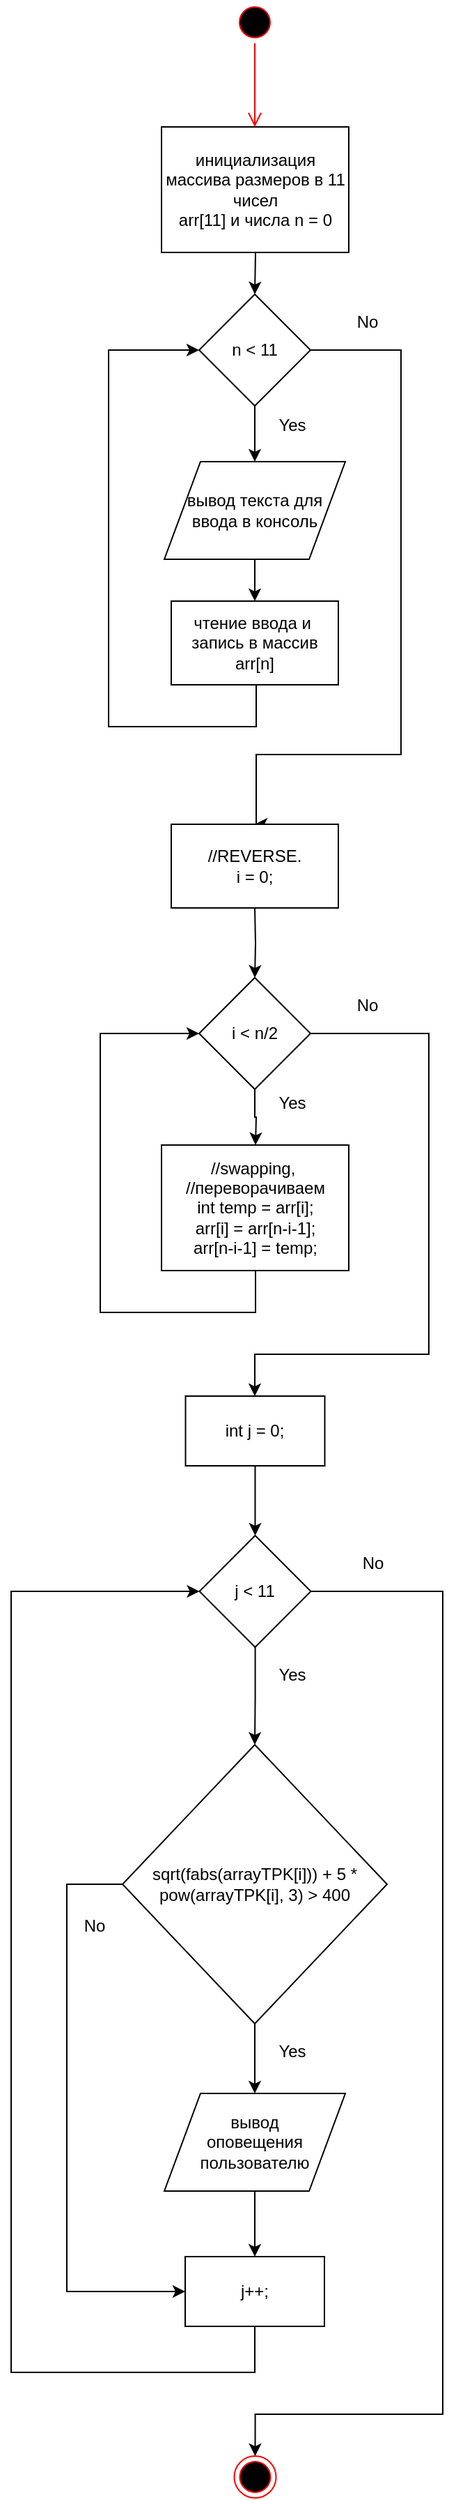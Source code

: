 <mxfile version="12.9.9" type="device"><diagram id="fzzbtUOzsexOFllJe6Xj" name="Page-1"><mxGraphModel dx="2031" dy="1103" grid="1" gridSize="10" guides="1" tooltips="1" connect="1" arrows="1" fold="1" page="1" pageScale="1" pageWidth="850" pageHeight="1100" math="0" shadow="0"><root><mxCell id="0"/><mxCell id="1" parent="0"/><mxCell id="8c7SDnOBH-akUl6vCtR_-1" value="" style="ellipse;html=1;shape=startState;fillColor=#000000;strokeColor=#ff0000;" vertex="1" parent="1"><mxGeometry x="410" y="30" width="30" height="30" as="geometry"/></mxCell><mxCell id="8c7SDnOBH-akUl6vCtR_-2" value="" style="edgeStyle=orthogonalEdgeStyle;html=1;verticalAlign=bottom;endArrow=open;endSize=8;strokeColor=#ff0000;" edge="1" source="8c7SDnOBH-akUl6vCtR_-1" parent="1"><mxGeometry relative="1" as="geometry"><mxPoint x="425" y="120" as="targetPoint"/></mxGeometry></mxCell><mxCell id="8c7SDnOBH-akUl6vCtR_-10" style="edgeStyle=orthogonalEdgeStyle;rounded=0;orthogonalLoop=1;jettySize=auto;html=1;entryX=0.5;entryY=0;entryDx=0;entryDy=0;" edge="1" parent="1" target="8c7SDnOBH-akUl6vCtR_-9"><mxGeometry relative="1" as="geometry"><mxPoint x="425.5" y="210" as="sourcePoint"/></mxGeometry></mxCell><mxCell id="8c7SDnOBH-akUl6vCtR_-13" style="edgeStyle=orthogonalEdgeStyle;rounded=0;orthogonalLoop=1;jettySize=auto;html=1;entryX=0;entryY=0.5;entryDx=0;entryDy=0;exitX=0.5;exitY=1;exitDx=0;exitDy=0;" edge="1" parent="1" source="8c7SDnOBH-akUl6vCtR_-27" target="8c7SDnOBH-akUl6vCtR_-9"><mxGeometry relative="1" as="geometry"><mxPoint x="425.5" y="550" as="sourcePoint"/><Array as="points"><mxPoint x="426" y="520"/><mxPoint x="426" y="550"/><mxPoint x="320" y="550"/><mxPoint x="320" y="280"/></Array></mxGeometry></mxCell><mxCell id="8c7SDnOBH-akUl6vCtR_-11" style="edgeStyle=orthogonalEdgeStyle;rounded=0;orthogonalLoop=1;jettySize=auto;html=1;entryX=0.5;entryY=0;entryDx=0;entryDy=0;" edge="1" parent="1" source="8c7SDnOBH-akUl6vCtR_-9"><mxGeometry relative="1" as="geometry"><mxPoint x="425" y="360" as="targetPoint"/></mxGeometry></mxCell><mxCell id="8c7SDnOBH-akUl6vCtR_-17" style="edgeStyle=orthogonalEdgeStyle;rounded=0;orthogonalLoop=1;jettySize=auto;html=1;entryX=0.5;entryY=0;entryDx=0;entryDy=0;" edge="1" parent="1" source="8c7SDnOBH-akUl6vCtR_-9"><mxGeometry relative="1" as="geometry"><mxPoint x="425" y="620" as="targetPoint"/><Array as="points"><mxPoint x="530" y="280"/><mxPoint x="530" y="570"/><mxPoint x="426" y="570"/></Array></mxGeometry></mxCell><mxCell id="8c7SDnOBH-akUl6vCtR_-9" value="n &amp;lt; 11" style="rhombus;whiteSpace=wrap;html=1;" vertex="1" parent="1"><mxGeometry x="385" y="240" width="80" height="80" as="geometry"/></mxCell><mxCell id="8c7SDnOBH-akUl6vCtR_-12" value="Yes" style="text;html=1;strokeColor=none;fillColor=none;align=center;verticalAlign=middle;whiteSpace=wrap;rounded=0;" vertex="1" parent="1"><mxGeometry x="432" y="324" width="40" height="20" as="geometry"/></mxCell><mxCell id="8c7SDnOBH-akUl6vCtR_-14" value="No" style="text;html=1;strokeColor=none;fillColor=none;align=center;verticalAlign=middle;whiteSpace=wrap;rounded=0;" vertex="1" parent="1"><mxGeometry x="485.5" y="250" width="40" height="20" as="geometry"/></mxCell><mxCell id="8c7SDnOBH-akUl6vCtR_-19" style="edgeStyle=orthogonalEdgeStyle;rounded=0;orthogonalLoop=1;jettySize=auto;html=1;entryX=0.5;entryY=0;entryDx=0;entryDy=0;" edge="1" parent="1" target="8c7SDnOBH-akUl6vCtR_-18"><mxGeometry relative="1" as="geometry"><mxPoint x="425" y="680" as="sourcePoint"/></mxGeometry></mxCell><mxCell id="8c7SDnOBH-akUl6vCtR_-21" style="edgeStyle=orthogonalEdgeStyle;rounded=0;orthogonalLoop=1;jettySize=auto;html=1;entryX=0.5;entryY=0;entryDx=0;entryDy=0;" edge="1" parent="1" source="8c7SDnOBH-akUl6vCtR_-18"><mxGeometry relative="1" as="geometry"><mxPoint x="425.5" y="850" as="targetPoint"/></mxGeometry></mxCell><mxCell id="8c7SDnOBH-akUl6vCtR_-25" style="edgeStyle=orthogonalEdgeStyle;rounded=0;orthogonalLoop=1;jettySize=auto;html=1;" edge="1" parent="1" source="8c7SDnOBH-akUl6vCtR_-18"><mxGeometry relative="1" as="geometry"><mxPoint x="425" y="1030" as="targetPoint"/><Array as="points"><mxPoint x="550" y="770"/><mxPoint x="550" y="1000"/><mxPoint x="425" y="1000"/></Array></mxGeometry></mxCell><mxCell id="8c7SDnOBH-akUl6vCtR_-18" value="i &amp;lt; n/2" style="rhombus;whiteSpace=wrap;html=1;" vertex="1" parent="1"><mxGeometry x="385" y="730" width="80" height="80" as="geometry"/></mxCell><mxCell id="8c7SDnOBH-akUl6vCtR_-22" style="edgeStyle=orthogonalEdgeStyle;rounded=0;orthogonalLoop=1;jettySize=auto;html=1;entryX=0;entryY=0.5;entryDx=0;entryDy=0;" edge="1" parent="1" target="8c7SDnOBH-akUl6vCtR_-18"><mxGeometry relative="1" as="geometry"><mxPoint x="425.5" y="940" as="sourcePoint"/><Array as="points"><mxPoint x="426" y="970"/><mxPoint x="314" y="970"/><mxPoint x="314" y="770"/></Array></mxGeometry></mxCell><mxCell id="8c7SDnOBH-akUl6vCtR_-23" value="Yes" style="text;html=1;strokeColor=none;fillColor=none;align=center;verticalAlign=middle;whiteSpace=wrap;rounded=0;" vertex="1" parent="1"><mxGeometry x="432" y="810" width="40" height="20" as="geometry"/></mxCell><mxCell id="8c7SDnOBH-akUl6vCtR_-26" value="No" style="text;html=1;strokeColor=none;fillColor=none;align=center;verticalAlign=middle;whiteSpace=wrap;rounded=0;" vertex="1" parent="1"><mxGeometry x="485.5" y="740" width="40" height="20" as="geometry"/></mxCell><mxCell id="8c7SDnOBH-akUl6vCtR_-27" value="чтение ввода и&amp;nbsp;&lt;br&gt;запись в массив&lt;br&gt;arr[n]" style="rounded=0;whiteSpace=wrap;html=1;" vertex="1" parent="1"><mxGeometry x="365" y="460" width="120" height="60" as="geometry"/></mxCell><mxCell id="8c7SDnOBH-akUl6vCtR_-28" value="//REVERSE.&lt;br&gt;i = 0;" style="rounded=0;whiteSpace=wrap;html=1;" vertex="1" parent="1"><mxGeometry x="365" y="620" width="120" height="60" as="geometry"/></mxCell><mxCell id="8c7SDnOBH-akUl6vCtR_-29" value="//swapping,&amp;nbsp;&lt;br&gt;//переворачиваем&lt;br&gt;int temp = arr[i];&lt;br&gt;arr[i] = arr[n-i-1];&lt;br&gt;arr[n-i-1] = temp;" style="rounded=0;whiteSpace=wrap;html=1;" vertex="1" parent="1"><mxGeometry x="358" y="850" width="134.5" height="90" as="geometry"/></mxCell><mxCell id="8c7SDnOBH-akUl6vCtR_-30" value="инициализация массива размеров в 11 чисел&lt;br&gt;arr[11] и числа n = 0" style="rounded=0;whiteSpace=wrap;html=1;" vertex="1" parent="1"><mxGeometry x="358" y="120" width="134.5" height="90" as="geometry"/></mxCell><mxCell id="8c7SDnOBH-akUl6vCtR_-36" value="" style="edgeStyle=orthogonalEdgeStyle;rounded=0;orthogonalLoop=1;jettySize=auto;html=1;" edge="1" parent="1" source="8c7SDnOBH-akUl6vCtR_-31" target="8c7SDnOBH-akUl6vCtR_-35"><mxGeometry relative="1" as="geometry"/></mxCell><mxCell id="8c7SDnOBH-akUl6vCtR_-55" style="edgeStyle=orthogonalEdgeStyle;rounded=0;orthogonalLoop=1;jettySize=auto;html=1;entryX=0;entryY=0.5;entryDx=0;entryDy=0;" edge="1" parent="1" source="8c7SDnOBH-akUl6vCtR_-31" target="8c7SDnOBH-akUl6vCtR_-39"><mxGeometry relative="1" as="geometry"><mxPoint x="300" y="1630" as="targetPoint"/><Array as="points"><mxPoint x="290" y="1380"/><mxPoint x="290" y="1672"/></Array></mxGeometry></mxCell><mxCell id="8c7SDnOBH-akUl6vCtR_-31" value="sqrt(fabs(arrayTPK[i])) + 5 * pow(arrayTPK[i], 3) &amp;gt; 400" style="rhombus;whiteSpace=wrap;html=1;" vertex="1" parent="1"><mxGeometry x="330" y="1280" width="190" height="200" as="geometry"/></mxCell><mxCell id="8c7SDnOBH-akUl6vCtR_-34" style="edgeStyle=orthogonalEdgeStyle;rounded=0;orthogonalLoop=1;jettySize=auto;html=1;entryX=0.5;entryY=0;entryDx=0;entryDy=0;" edge="1" parent="1" source="8c7SDnOBH-akUl6vCtR_-33" target="8c7SDnOBH-akUl6vCtR_-27"><mxGeometry relative="1" as="geometry"/></mxCell><mxCell id="8c7SDnOBH-akUl6vCtR_-33" value="вывод текста для &lt;br&gt;ввода в консоль" style="shape=parallelogram;perimeter=parallelogramPerimeter;whiteSpace=wrap;html=1;" vertex="1" parent="1"><mxGeometry x="360" y="360" width="130" height="70" as="geometry"/></mxCell><mxCell id="8c7SDnOBH-akUl6vCtR_-43" style="edgeStyle=orthogonalEdgeStyle;rounded=0;orthogonalLoop=1;jettySize=auto;html=1;entryX=0.5;entryY=0;entryDx=0;entryDy=0;" edge="1" parent="1" source="8c7SDnOBH-akUl6vCtR_-35" target="8c7SDnOBH-akUl6vCtR_-39"><mxGeometry relative="1" as="geometry"/></mxCell><mxCell id="8c7SDnOBH-akUl6vCtR_-35" value="вывод&lt;br&gt;оповещения&lt;br&gt;пользователю" style="shape=parallelogram;perimeter=parallelogramPerimeter;whiteSpace=wrap;html=1;" vertex="1" parent="1"><mxGeometry x="360" y="1530" width="130" height="70" as="geometry"/></mxCell><mxCell id="8c7SDnOBH-akUl6vCtR_-37" value="Yes" style="text;html=1;strokeColor=none;fillColor=none;align=center;verticalAlign=middle;whiteSpace=wrap;rounded=0;" vertex="1" parent="1"><mxGeometry x="432" y="1220" width="40" height="20" as="geometry"/></mxCell><mxCell id="8c7SDnOBH-akUl6vCtR_-38" value="Yes" style="text;html=1;strokeColor=none;fillColor=none;align=center;verticalAlign=middle;whiteSpace=wrap;rounded=0;" vertex="1" parent="1"><mxGeometry x="431.5" y="1490" width="40" height="20" as="geometry"/></mxCell><mxCell id="8c7SDnOBH-akUl6vCtR_-48" style="edgeStyle=orthogonalEdgeStyle;rounded=0;orthogonalLoop=1;jettySize=auto;html=1;entryX=0;entryY=0.5;entryDx=0;entryDy=0;" edge="1" parent="1" source="8c7SDnOBH-akUl6vCtR_-39" target="8c7SDnOBH-akUl6vCtR_-45"><mxGeometry relative="1" as="geometry"><Array as="points"><mxPoint x="425" y="1730"/><mxPoint x="250" y="1730"/><mxPoint x="250" y="1170"/></Array></mxGeometry></mxCell><mxCell id="8c7SDnOBH-akUl6vCtR_-39" value="j++;" style="rounded=0;whiteSpace=wrap;html=1;" vertex="1" parent="1"><mxGeometry x="375" y="1647" width="100" height="50" as="geometry"/></mxCell><mxCell id="8c7SDnOBH-akUl6vCtR_-50" style="edgeStyle=orthogonalEdgeStyle;rounded=0;orthogonalLoop=1;jettySize=auto;html=1;entryX=0.5;entryY=0;entryDx=0;entryDy=0;" edge="1" parent="1" source="8c7SDnOBH-akUl6vCtR_-45" target="8c7SDnOBH-akUl6vCtR_-49"><mxGeometry relative="1" as="geometry"><Array as="points"><mxPoint x="560" y="1170"/><mxPoint x="560" y="1760"/><mxPoint x="425" y="1760"/></Array></mxGeometry></mxCell><mxCell id="8c7SDnOBH-akUl6vCtR_-52" style="edgeStyle=orthogonalEdgeStyle;rounded=0;orthogonalLoop=1;jettySize=auto;html=1;entryX=0.5;entryY=0;entryDx=0;entryDy=0;" edge="1" parent="1" source="8c7SDnOBH-akUl6vCtR_-45" target="8c7SDnOBH-akUl6vCtR_-31"><mxGeometry relative="1" as="geometry"/></mxCell><mxCell id="8c7SDnOBH-akUl6vCtR_-45" value="j &amp;lt; 11" style="rhombus;whiteSpace=wrap;html=1;" vertex="1" parent="1"><mxGeometry x="385.25" y="1130" width="80" height="80" as="geometry"/></mxCell><mxCell id="8c7SDnOBH-akUl6vCtR_-47" style="edgeStyle=orthogonalEdgeStyle;rounded=0;orthogonalLoop=1;jettySize=auto;html=1;entryX=0.5;entryY=0;entryDx=0;entryDy=0;" edge="1" parent="1" source="8c7SDnOBH-akUl6vCtR_-46" target="8c7SDnOBH-akUl6vCtR_-45"><mxGeometry relative="1" as="geometry"/></mxCell><mxCell id="8c7SDnOBH-akUl6vCtR_-46" value="int j = 0;" style="rounded=0;whiteSpace=wrap;html=1;" vertex="1" parent="1"><mxGeometry x="375.25" y="1030" width="100" height="50" as="geometry"/></mxCell><mxCell id="8c7SDnOBH-akUl6vCtR_-49" value="" style="ellipse;html=1;shape=endState;fillColor=#000000;strokeColor=#ff0000;" vertex="1" parent="1"><mxGeometry x="410.25" y="1790" width="30" height="30" as="geometry"/></mxCell><mxCell id="8c7SDnOBH-akUl6vCtR_-51" value="No" style="text;html=1;strokeColor=none;fillColor=none;align=center;verticalAlign=middle;whiteSpace=wrap;rounded=0;" vertex="1" parent="1"><mxGeometry x="490" y="1140" width="40" height="20" as="geometry"/></mxCell><mxCell id="8c7SDnOBH-akUl6vCtR_-54" value="No" style="text;html=1;strokeColor=none;fillColor=none;align=center;verticalAlign=middle;whiteSpace=wrap;rounded=0;" vertex="1" parent="1"><mxGeometry x="290" y="1400" width="40" height="20" as="geometry"/></mxCell></root></mxGraphModel></diagram></mxfile>